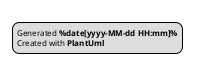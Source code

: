 /' This file will output a block which contains the date a diagram was generated
 ' and a mention of PlantUml as the tool the diagram was generate with.
 '
 ' A version will also be mentioned if a `VERSION` constant has been defined using:
 '
 ' !define VERSION v0.1.0
 '
 ' To use this diagram, simply add the following line to a diagram:
 '
 ' !include ./path/to/generated.iuml
 '/
@startuml (id=generated-at)

!ifndef LEGEND

    !define LEGEND

    legend right
        <size:8>Generated <b>%date[yyyy-MM-dd HH:mm]%</b></size>
        !ifdef VERSION
        <size:8>Version: <b>VERSION</b></size>
        !endif
        <size:8>Created with <b>PlantUml</b></size>
    end legend
!endif

@enduml
